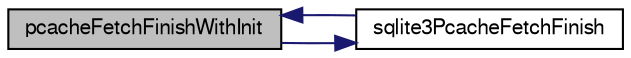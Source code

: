 digraph "pcacheFetchFinishWithInit"
{
  edge [fontname="FreeSans",fontsize="10",labelfontname="FreeSans",labelfontsize="10"];
  node [fontname="FreeSans",fontsize="10",shape=record];
  rankdir="LR";
  Node237450 [label="pcacheFetchFinishWithInit",height=0.2,width=0.4,color="black", fillcolor="grey75", style="filled", fontcolor="black"];
  Node237450 -> Node237451 [color="midnightblue",fontsize="10",style="solid",fontname="FreeSans"];
  Node237451 [label="sqlite3PcacheFetchFinish",height=0.2,width=0.4,color="black", fillcolor="white", style="filled",URL="$sqlite3_8c.html#a21f330cb082d63a111f64257e823a4b1"];
  Node237451 -> Node237450 [color="midnightblue",fontsize="10",style="solid",fontname="FreeSans"];
}
